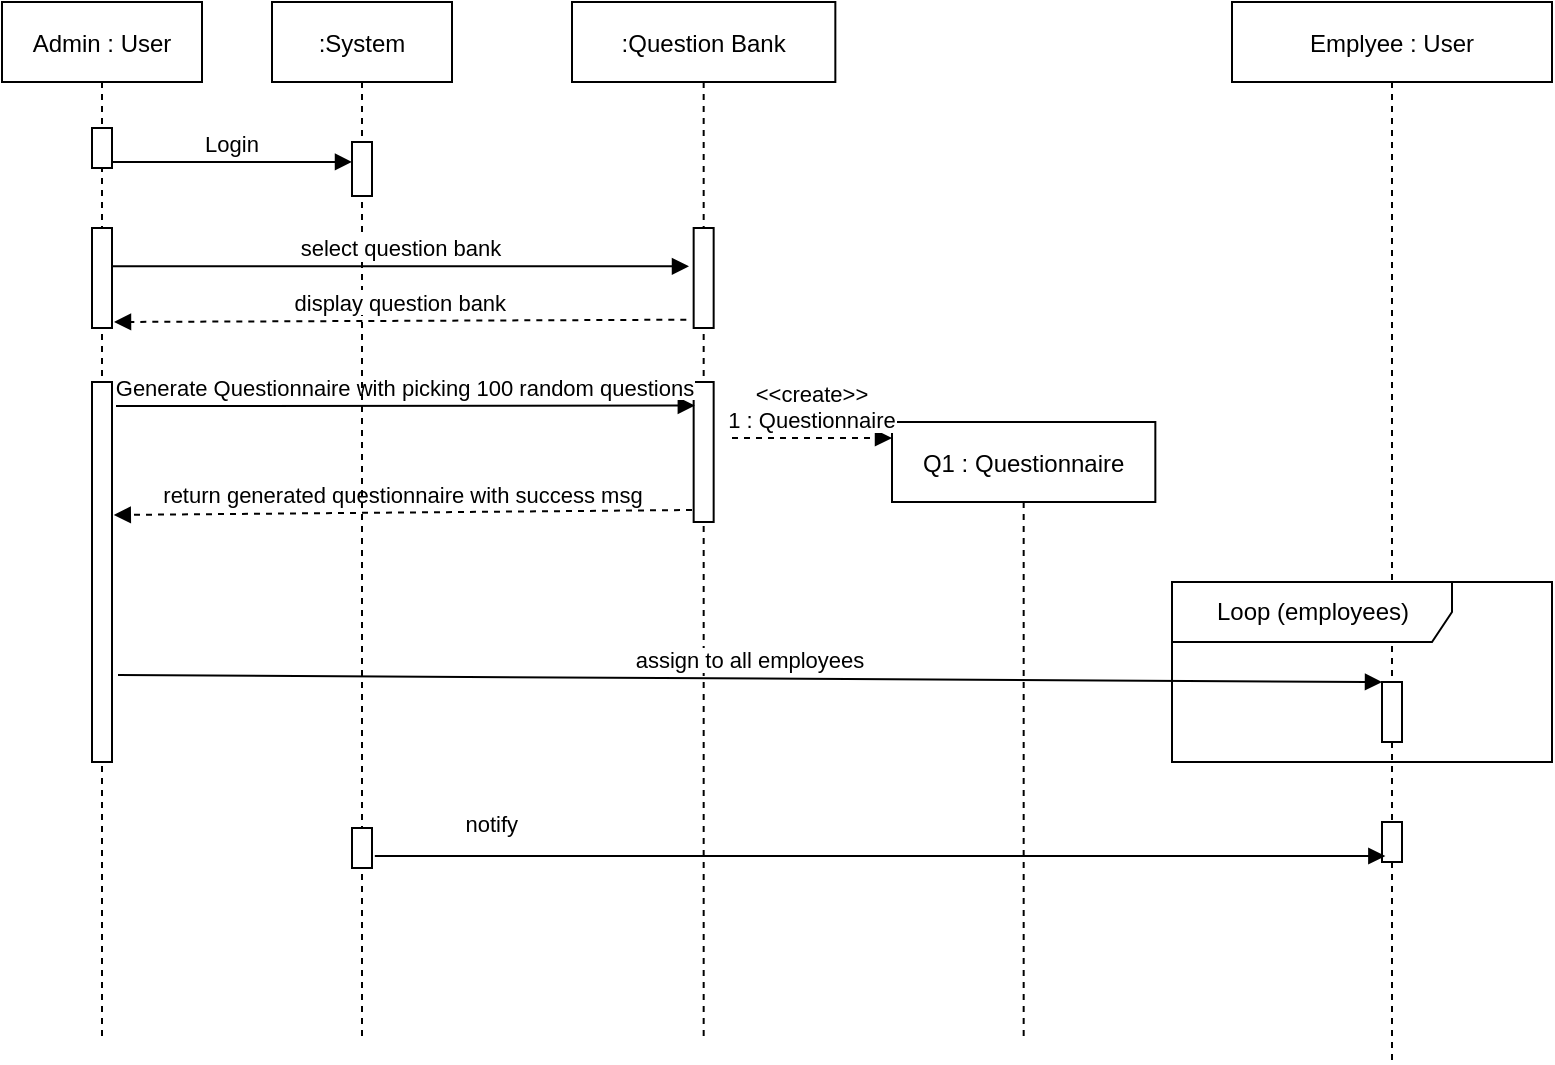 <mxfile version="16.0.2" type="device"><diagram id="k-jUa28QR7PMozA0TD1w" name="Page-1"><mxGraphModel dx="1097" dy="714" grid="1" gridSize="10" guides="1" tooltips="1" connect="1" arrows="1" fold="1" page="1" pageScale="1" pageWidth="850" pageHeight="1100" math="0" shadow="0"><root><mxCell id="0"/><mxCell id="1" parent="0"/><mxCell id="juHr-7z1ll9Z2WNzdRCI-1" value="Admin : User" style="shape=umlLifeline;perimeter=lifelinePerimeter;container=1;collapsible=0;recursiveResize=0;rounded=0;shadow=0;strokeWidth=1;" vertex="1" parent="1"><mxGeometry x="65" y="80" width="100" height="520" as="geometry"/></mxCell><mxCell id="juHr-7z1ll9Z2WNzdRCI-7" value="" style="points=[];perimeter=orthogonalPerimeter;rounded=0;shadow=0;strokeWidth=1;" vertex="1" parent="juHr-7z1ll9Z2WNzdRCI-1"><mxGeometry x="45" y="190" width="10" height="190" as="geometry"/></mxCell><mxCell id="juHr-7z1ll9Z2WNzdRCI-8" value=":Question Bank" style="shape=umlLifeline;perimeter=lifelinePerimeter;container=0;collapsible=0;recursiveResize=0;rounded=0;shadow=0;strokeWidth=1;" vertex="1" parent="1"><mxGeometry x="350" y="80" width="131.67" height="520" as="geometry"/></mxCell><mxCell id="juHr-7z1ll9Z2WNzdRCI-9" value="" style="points=[];perimeter=orthogonalPerimeter;rounded=0;shadow=0;strokeWidth=1;" vertex="1" parent="1"><mxGeometry x="410.83" y="270" width="10" height="70" as="geometry"/></mxCell><mxCell id="juHr-7z1ll9Z2WNzdRCI-10" value="Emplyee : User" style="shape=umlLifeline;perimeter=lifelinePerimeter;container=1;collapsible=0;recursiveResize=0;rounded=0;shadow=0;strokeWidth=1;" vertex="1" parent="1"><mxGeometry x="680" y="80" width="160" height="530" as="geometry"/></mxCell><mxCell id="juHr-7z1ll9Z2WNzdRCI-22" value="" style="points=[];perimeter=orthogonalPerimeter;rounded=0;shadow=0;strokeWidth=1;" vertex="1" parent="juHr-7z1ll9Z2WNzdRCI-10"><mxGeometry x="75" y="340" width="10" height="30" as="geometry"/></mxCell><mxCell id="juHr-7z1ll9Z2WNzdRCI-23" value="Loop (employees)" style="shape=umlFrame;tabWidth=110;tabHeight=30;tabPosition=left;html=1;boundedLbl=1;labelInHeader=1;width=140;height=30;container=0;" vertex="1" parent="juHr-7z1ll9Z2WNzdRCI-10"><mxGeometry x="-30" y="290" width="190" height="90" as="geometry"/></mxCell><mxCell id="juHr-7z1ll9Z2WNzdRCI-31" value="" style="points=[];perimeter=orthogonalPerimeter;rounded=0;shadow=0;strokeWidth=1;" vertex="1" parent="juHr-7z1ll9Z2WNzdRCI-10"><mxGeometry x="75" y="410" width="10" height="20" as="geometry"/></mxCell><mxCell id="juHr-7z1ll9Z2WNzdRCI-11" value="Generate Questionnaire with picking 100 random questions" style="verticalAlign=bottom;endArrow=block;shadow=0;strokeWidth=1;entryX=0.059;entryY=0.168;entryDx=0;entryDy=0;entryPerimeter=0;" edge="1" parent="1" target="juHr-7z1ll9Z2WNzdRCI-9"><mxGeometry relative="1" as="geometry"><mxPoint x="122" y="282" as="sourcePoint"/><mxPoint x="370" y="288" as="targetPoint"/></mxGeometry></mxCell><mxCell id="juHr-7z1ll9Z2WNzdRCI-12" value="return generated questionnaire with success msg" style="verticalAlign=bottom;endArrow=block;shadow=0;strokeWidth=1;dashed=1;entryX=1.089;entryY=0.35;entryDx=0;entryDy=0;entryPerimeter=0;" edge="1" parent="1" target="juHr-7z1ll9Z2WNzdRCI-7"><mxGeometry relative="1" as="geometry"><mxPoint x="410" y="334" as="sourcePoint"/><mxPoint x="119" y="314" as="targetPoint"/><Array as="points"/></mxGeometry></mxCell><mxCell id="juHr-7z1ll9Z2WNzdRCI-13" value=":System" style="shape=umlLifeline;perimeter=lifelinePerimeter;container=1;collapsible=0;recursiveResize=0;rounded=0;shadow=0;strokeWidth=1;" vertex="1" parent="1"><mxGeometry x="200" y="80" width="90" height="520" as="geometry"/></mxCell><mxCell id="juHr-7z1ll9Z2WNzdRCI-14" value="" style="points=[];perimeter=orthogonalPerimeter;rounded=0;shadow=0;strokeWidth=1;" vertex="1" parent="juHr-7z1ll9Z2WNzdRCI-13"><mxGeometry x="40" y="70" width="10" height="27" as="geometry"/></mxCell><mxCell id="juHr-7z1ll9Z2WNzdRCI-15" value="" style="points=[];perimeter=orthogonalPerimeter;rounded=0;shadow=0;strokeWidth=1;" vertex="1" parent="1"><mxGeometry x="110" y="143" width="10" height="20" as="geometry"/></mxCell><mxCell id="juHr-7z1ll9Z2WNzdRCI-16" value="Login" style="verticalAlign=bottom;endArrow=block;shadow=0;strokeWidth=1;entryX=0;entryY=0.37;entryDx=0;entryDy=0;entryPerimeter=0;" edge="1" parent="1" source="juHr-7z1ll9Z2WNzdRCI-15" target="juHr-7z1ll9Z2WNzdRCI-14"><mxGeometry relative="1" as="geometry"><mxPoint x="100" y="150.0" as="sourcePoint"/><mxPoint x="240" y="153" as="targetPoint"/></mxGeometry></mxCell><mxCell id="juHr-7z1ll9Z2WNzdRCI-17" value="" style="points=[];perimeter=orthogonalPerimeter;rounded=0;shadow=0;strokeWidth=1;" vertex="1" parent="1"><mxGeometry x="110" y="193" width="10" height="50" as="geometry"/></mxCell><mxCell id="juHr-7z1ll9Z2WNzdRCI-18" value="" style="points=[];perimeter=orthogonalPerimeter;rounded=0;shadow=0;strokeWidth=1;" vertex="1" parent="1"><mxGeometry x="410.83" y="193" width="10" height="50" as="geometry"/></mxCell><mxCell id="juHr-7z1ll9Z2WNzdRCI-19" value="select question bank" style="verticalAlign=bottom;endArrow=block;shadow=0;strokeWidth=1;entryX=-0.233;entryY=0.383;entryDx=0;entryDy=0;entryPerimeter=0;" edge="1" parent="1" source="juHr-7z1ll9Z2WNzdRCI-17" target="juHr-7z1ll9Z2WNzdRCI-18"><mxGeometry relative="1" as="geometry"><mxPoint x="180" y="222.67" as="sourcePoint"/><mxPoint x="300" y="222.67" as="targetPoint"/></mxGeometry></mxCell><mxCell id="juHr-7z1ll9Z2WNzdRCI-20" value="display question bank" style="verticalAlign=bottom;endArrow=block;shadow=0;strokeWidth=1;exitX=-0.367;exitY=0.917;exitDx=0;exitDy=0;exitPerimeter=0;entryX=1.1;entryY=0.94;entryDx=0;entryDy=0;entryPerimeter=0;dashed=1;" edge="1" parent="1" source="juHr-7z1ll9Z2WNzdRCI-18" target="juHr-7z1ll9Z2WNzdRCI-17"><mxGeometry relative="1" as="geometry"><mxPoint x="460" y="233" as="sourcePoint"/><mxPoint x="477.67" y="230.66" as="targetPoint"/><Array as="points"/></mxGeometry></mxCell><mxCell id="juHr-7z1ll9Z2WNzdRCI-21" value="assign to all employees" style="verticalAlign=bottom;endArrow=block;shadow=0;strokeWidth=1;exitX=1.3;exitY=0.771;exitDx=0;exitDy=0;exitPerimeter=0;" edge="1" parent="1" source="juHr-7z1ll9Z2WNzdRCI-7" target="juHr-7z1ll9Z2WNzdRCI-22"><mxGeometry relative="1" as="geometry"><mxPoint x="132" y="349" as="sourcePoint"/><mxPoint x="590" y="347" as="targetPoint"/></mxGeometry></mxCell><mxCell id="juHr-7z1ll9Z2WNzdRCI-25" value="Q1 : Questionnaire" style="shape=umlLifeline;perimeter=lifelinePerimeter;container=0;collapsible=0;recursiveResize=0;rounded=0;shadow=0;strokeWidth=1;" vertex="1" parent="1"><mxGeometry x="510" y="290" width="131.67" height="310" as="geometry"/></mxCell><mxCell id="juHr-7z1ll9Z2WNzdRCI-26" value="&lt;&lt;create&gt;&gt;&#10;1 : Questionnaire" style="verticalAlign=bottom;endArrow=block;shadow=0;strokeWidth=1;dashed=1;" edge="1" parent="1"><mxGeometry relative="1" as="geometry"><mxPoint x="430" y="298" as="sourcePoint"/><mxPoint x="510" y="298" as="targetPoint"/></mxGeometry></mxCell><mxCell id="juHr-7z1ll9Z2WNzdRCI-29" value="" style="points=[];perimeter=orthogonalPerimeter;rounded=0;shadow=0;strokeWidth=1;" vertex="1" parent="1"><mxGeometry x="240" y="493" width="10" height="20" as="geometry"/></mxCell><mxCell id="juHr-7z1ll9Z2WNzdRCI-24" value="notify" style="verticalAlign=bottom;endArrow=block;shadow=0;strokeWidth=1;exitX=1.142;exitY=0.703;exitDx=0;exitDy=0;exitPerimeter=0;entryX=0.168;entryY=0.85;entryDx=0;entryDy=0;entryPerimeter=0;" edge="1" parent="1" source="juHr-7z1ll9Z2WNzdRCI-29" target="juHr-7z1ll9Z2WNzdRCI-31"><mxGeometry x="-0.768" y="7" relative="1" as="geometry"><mxPoint x="765" y="450" as="sourcePoint"/><mxPoint x="767.74" y="528.13" as="targetPoint"/><Array as="points"><mxPoint x="550" y="507"/><mxPoint x="670" y="507"/></Array><mxPoint as="offset"/></mxGeometry></mxCell></root></mxGraphModel></diagram></mxfile>